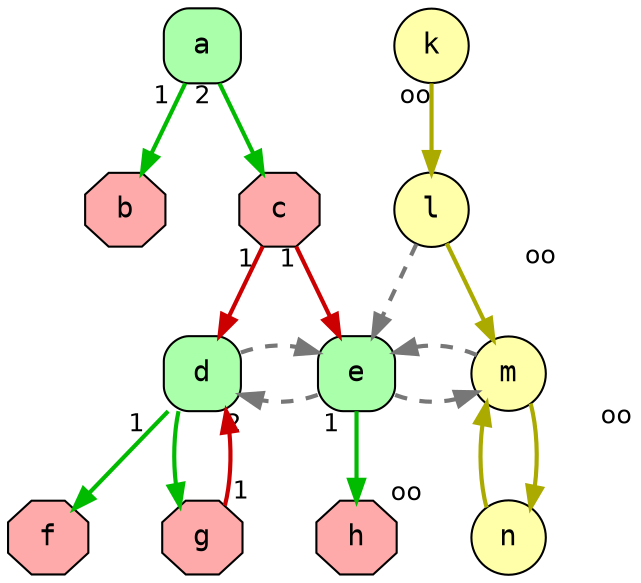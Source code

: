 digraph {
rankdir=TB
nodesep=0.5
ranksep=0.6
node[shape=circle,fontname=Helvetica,fontsize=14]
edge[fontname=Helvetica,fontsize=12, pensize = 5]
//a->b
//b->b
//"prog"[	shape=box,style=rounded,width=0,height=0,constraint=false,fontsize=14,
//	label="tc(X,Y) :- e(X,Y) # (1)--e(X,Y)-->(2) \n tc(X,Y) :-            # (1)--exists:// Z-->(3)\n        e(X,Z),          # (3)->(4)-e(X,Z)->(5)\n       tc(Z,Y).         # (3)--X:=Z-->(1)       "
//	]

// {rank=same; a; prog}


// 2[style=filled,fillcolor="#777777"]
// 3[style=filled,fillcolor="#777777"]
// 5[style=filled,fillcolor="#777777"]
// 1->2[label="e(X,Y)"]
// 1->3[taillabel="            exists:Z"]
// 3->1[taillabel="X := Z         "]
// 3->4
// 4->5[label="e(X,Z)"]

// {rank=same; 1; 3}

edge [fontname=Helvetica,fontsize=12,penwidth=2]

// {rank=same; 1; "3:(b,b,b)"}


node [
     style="filled,rounded",shape=box,
     fillcolor="#AAFFAA",	
     fontname=Courier,
     fontsize=14,
     height=0.5,width=0.51]

"1:(a,b)"[label="a"]
"1:(b,b)"[label="d"]
"4:(a,b)"[label="e"]


node [
     shape=circle, style=filled,
     fillcolor="#FFFFAA"	
     fontname=Courier,
     fontsize=14,
     height=0.45,width=0.45]

"1:(a,a)"[label="k"]
"1:(b,a)"[label="m"]
"3:(a,a,b)"[label="l"]
"3:(b,a,b)"[label="n"]



//"4:(b,b)"[style="filled,rounded",fillcolor="#AAFFAA",label="i"]
//"3:(a,a,a)"[style="filled,rounded",fillcolor="#AAFFAA",label="3:(a,a,a) 1"]
//"3:(a,b,a)"[style="filled,rounded",fillcolor="#AAFFAA",label="3:(a,b,a) 1"]
//"3:(b,a,a)"[style="filled,rounded",fillcolor="#AAFFAA",label="3:(b,a,a) 1"]
//"3:(b,b,a)"[style="filled,rounded",fillcolor="#AAFFAA",label="3:(b,b,a) 1"]
//node[shape=box]

node [shape=octagon,
     style=filled,
     fillcolor="#FFAAAA",
     fontname=Courier,fontsize=14,
     height=0,width=0]

"2:(a,b)"[label="b"]
"2:(b,b)"[label="f"]
"3:(a,b,b)"[label="c"]
"3:(b,b,b)"[label="g"]
"5:(a,b)"[label="h"]

//"4:(a,a)"[style=filled,fillcolor="#FFAAAA",label="4:(a,a) 0"]
//"4:(b,a)"[style=filled,fillcolor="#FFAAAA",label="4:(b,a) 0"]
//"5:(b,b)"[style=filled,fillcolor="#FFAAAA",label="j"]


//node[shape=box,style="filled,rounded"]
//"1:(a,b)" -> "3:(a,b,a)" [color="#BBBBBB",style=dotted,constraint=false]
//"1:(b,b)" -> "3:(b,b,a)" [color="#BBBBBB",style=dotted,constraint=false]
//"3:(a,a,a)" -> "1:(a,a)" [color="#BBBBBB",style=dotted,constraint=false]
//"3:(a,b,a)" -> "1:(a,b)" [color="#BBBBBB",style=dotted,constraint=false]
//"3:(b,a,a)" -> "1:(a,a)" [color="#BBBBBB",style=dotted,constraint=false]
//"3:(b,b,a)" -> "1:(a,b)" [color="#BBBBBB",style=dotted,constraint=false]
//"1:(a,a)" -> "3:(a,a,a)" [color="#BBBBBB",constraint=false]
//"1:(b,a)" -> "3:(b,a,a)" [color="#BBBBBB",constraint=false]
"3:(a,a,b)" -> "4:(a,b)" [color="#777777",style=dashed, constraint=true]
//"3:(b,a,b)" -> "4:(b,b)" [color="#777777",style=dashed, constraint=true]
"3:(b,a,b)" -> "1:(b,a)" [dir=back,color="#AAAA00" headlabel="         oo"]
"1:(b,a)" -> "3:(b,a,b)" [dir=back,color="#AAAA00" headlabel="oo        "]
"1:(a,a)" -> "3:(a,a,b)" [color="#AAAA00", taillabel="         oo"]
"3:(a,a,b)" -> "1:(b,a)" [color="#AAAA00" taillabel="          oo"]
"1:(a,b)" -> "2:(a,b)" [color="#00BB00",taillabel=" 1  "]
"1:(b,b)" -> "2:(b,b)" [color="#00BB00",taillabel="1   "]
"4:(a,b)" -> "5:(a,b)" [color="#00BB00",taillabel="1  "]
"4:(a,b)" -> "1:(b,a)" [color="#777777",style=dashed, constraint=false taillabel=""]
"4:(a,b)" -> "1:(b,b)" [color="#777777",style=dashed, constraint=false taillabel=""]
//"4:(b,b)" -> "5:(b,b)" [color="#00BB00",taillabel=""]
//"3:(a,a,a)" -> "4:(a,a)" [color="#00BB00",taillabel=""]
//"3:(a,b,a)" -> "4:(a,a)" [color="#00BB00",taillabel=""]
//"3:(b,a,a)" -> "4:(b,a)" [color="#00BB00",taillabel=""]
//"3:(b,b,a)" -> "4:(b,a)" [color="#00BB00",taillabel=""]
"1:(a,b)" -> "3:(a,b,b)" [color="#00BB00",taillabel="2 "]
"1:(b,b)" -> "3:(b,b,b)" [color="#00BB00",taillabel="      2"]
"3:(a,b,b)" -> "1:(b,b)" [color="#CC0000",taillabel="1 "]
"3:(a,b,b)" -> "4:(a,b)" [color="#CC0000",taillabel="1"]
"3:(b,b,b)" -> "1:(b,b)" [color="#CC0000",taillabel=" 1"]
//"3:(b,b,b)" -> "4:(b,b)" [color="#CC0000",taillabel=""]


"1:(b,b)" -> "4:(a,b)"[constraint=false,color="#777777",style=dashed] // new: d -> e
"1:(b,a)" -> "4:(a,b)" [constraint=false,color="#777777",style=dashed] // new: e <- m


}